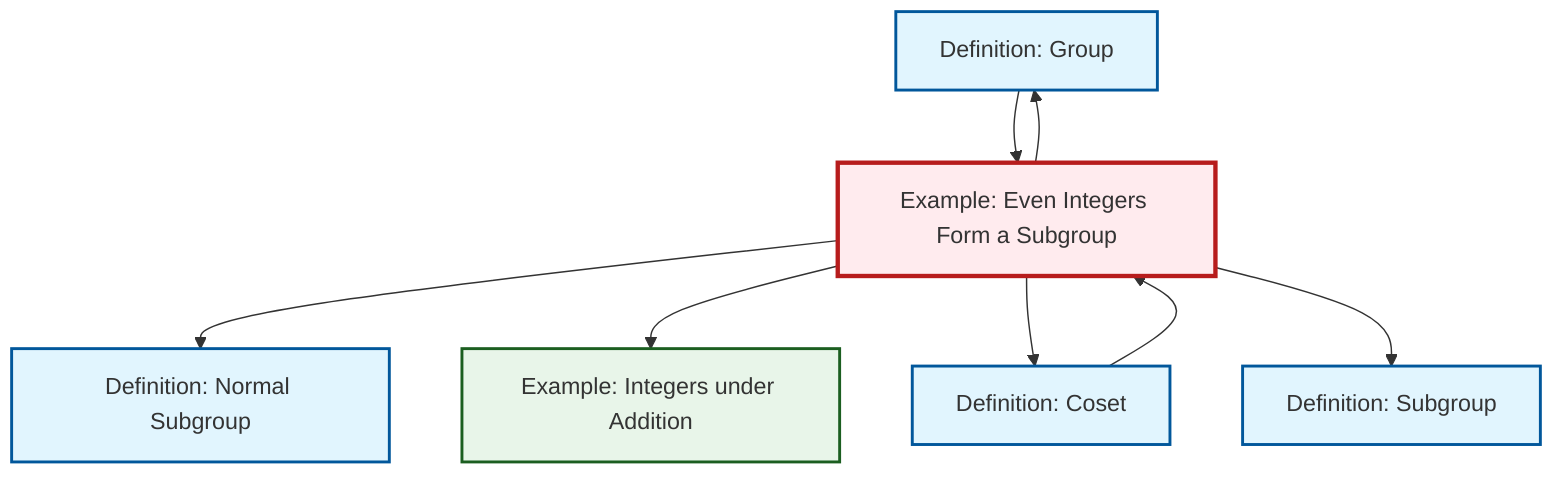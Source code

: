 graph TD
    classDef definition fill:#e1f5fe,stroke:#01579b,stroke-width:2px
    classDef theorem fill:#f3e5f5,stroke:#4a148c,stroke-width:2px
    classDef axiom fill:#fff3e0,stroke:#e65100,stroke-width:2px
    classDef example fill:#e8f5e9,stroke:#1b5e20,stroke-width:2px
    classDef current fill:#ffebee,stroke:#b71c1c,stroke-width:3px
    def-subgroup["Definition: Subgroup"]:::definition
    def-group["Definition: Group"]:::definition
    def-coset["Definition: Coset"]:::definition
    def-normal-subgroup["Definition: Normal Subgroup"]:::definition
    ex-integers-addition["Example: Integers under Addition"]:::example
    ex-even-integers-subgroup["Example: Even Integers Form a Subgroup"]:::example
    def-group --> ex-even-integers-subgroup
    ex-even-integers-subgroup --> def-normal-subgroup
    def-coset --> ex-even-integers-subgroup
    ex-even-integers-subgroup --> ex-integers-addition
    ex-even-integers-subgroup --> def-group
    ex-even-integers-subgroup --> def-coset
    ex-even-integers-subgroup --> def-subgroup
    class ex-even-integers-subgroup current